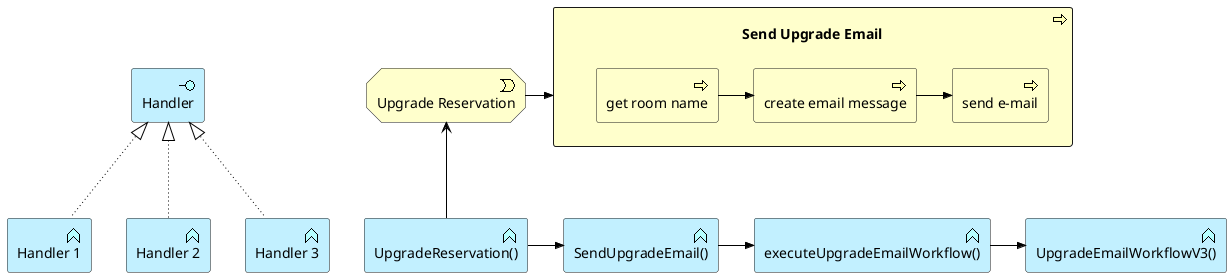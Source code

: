 @startuml
!include <archimate/Archimate>

sprite $bProcess jar:archimate/business-process
sprite $bEvent jar:archimate/business-event
sprite $aService jar:archimate/application-service
sprite $aComponent jar:archimate/application-component
sprite $aFn jar:archimate/application-function
sprite $aInterface jar:archimate/application-interface

skinparam rectangle<<event>> {
	diagonalCorner 15
}
'business layer'

rectangle "Upgrade Reservation" as UpgradeReservation <<$bEvent>><<event>> #Business

rectangle "Send Upgrade Email" as SendUpgradeMail <<$bProcess>><<behavior>> #Business {
    rectangle "get room name" as GetRoom <<$bProcess>><<behavior>> #Business
    rectangle "create email message" as CreateMail <<$bProcess>><<behavior>> #Business
    rectangle "send e-mail" as SendMail <<$bProcess>><<behavior>> #Business
}

UpgradeReservation -right->> SendUpgradeMail

GetRoom -right->> CreateMail
CreateMail -right->> SendMail


'application behavior layer'

rectangle "UpgradeReservation()" as UpgradeFn <<$aFn>><<behavior>> #Application
rectangle "SendUpgradeEmail()" as SendUpgradeEmailFn <<$aFn>><<behavior>> #Application
rectangle "executeUpgradeEmailWorkflow()" as ExecuteWorkflow <<$aFn>><<behavior>> #Application
rectangle "UpgradeEmailWorkflowV3()" as Workflow <<$aFn>><<behavior>> #Application

UpgradeFn -up-> UpgradeReservation

UpgradeFn -right->> SendUpgradeEmailFn
SendUpgradeEmailFn -right->> ExecuteWorkflow
ExecuteWorkflow -right->> Workflow

rectangle "Handler" as HandlerInterface <<$aInterface>><<behavior>> #Application

rectangle "Handler 1" as Handler1 <<$aFn>><<behavior>> #Application
rectangle "Handler 2" as Handler2 <<$aFn>><<behavior>> #Application
rectangle "Handler 3" as Handler3 <<$aFn>><<behavior>> #Application


Rel_Realization_Up(Handler1, HandlerInterface)
Rel_Realization_Up(Handler2, HandlerInterface)
Rel_Realization_Up(Handler3, HandlerInterface)

'application service layer'
'rectangle "Reservation Service" as ReservationService <<$aService>> #Application
'rectangle "Email Service" as EmailService <<$aService>> #Application
'
'ReservationService -up->> UpgradeFn

@enduml